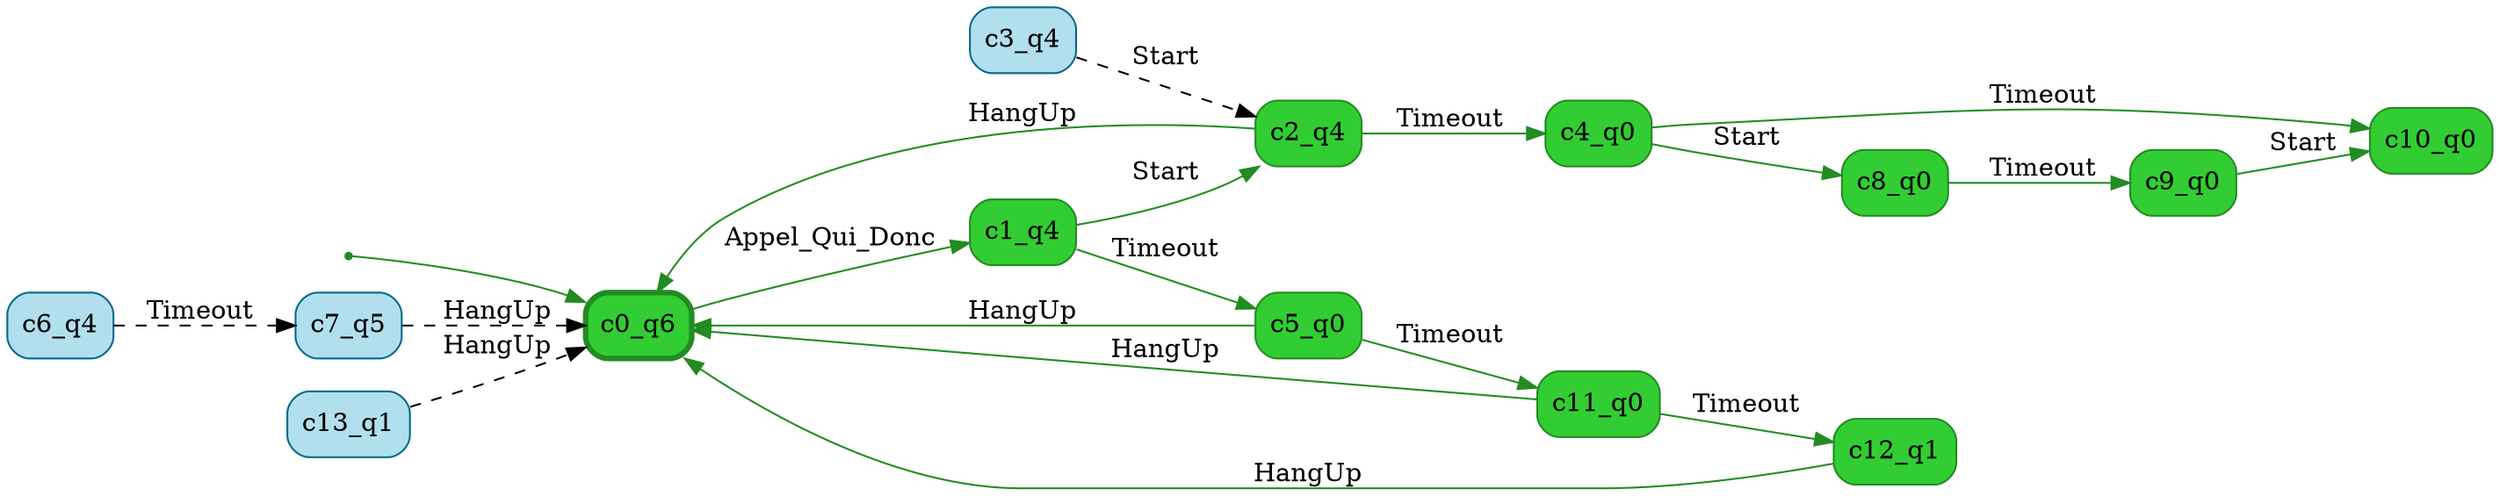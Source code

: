 digraph g {

	rankdir="LR"

	__invisible__[shape="point", color="forestgreen"]
	c0_q6[label="c0_q6", shape="box", style="rounded, filled", color="forestgreen", fillcolor="limegreen", penwidth=3] // Initial
	c1_q4[label="c1_q4", shape="box", style="rounded, filled", color="forestgreen", fillcolor="limegreen"]
	c2_q4[label="c2_q4", shape="box", style="rounded, filled", color="forestgreen", fillcolor="limegreen"]
	c4_q0[label="c4_q0", shape="box", style="rounded, filled", color="forestgreen", fillcolor="limegreen"]
	c8_q0[label="c8_q0", shape="box", style="rounded, filled", color="forestgreen", fillcolor="limegreen"]
	c9_q0[label="c9_q0", shape="box", style="rounded, filled", color="forestgreen", fillcolor="limegreen"]
	c10_q0[label="c10_q0", shape="box", style="rounded, filled", color="forestgreen", fillcolor="limegreen"]
	c5_q0[label="c5_q0", shape="box", style="rounded, filled", color="forestgreen", fillcolor="limegreen"]
	c11_q0[label="c11_q0", shape="box", style="rounded, filled", color="forestgreen", fillcolor="limegreen"]
	c12_q1[label="c12_q1", shape="box", style="rounded, filled", color="forestgreen", fillcolor="limegreen"]
	c3_q4[label="c3_q4", shape="box", style="rounded, filled", color="deepskyblue4", fillcolor="lightblue2"]
	c6_q4[label="c6_q4", shape="box", style="rounded, filled", color="deepskyblue4", fillcolor="lightblue2"]
	c7_q5[label="c7_q5", shape="box", style="rounded, filled", color="deepskyblue4", fillcolor="lightblue2"]
	c13_q1[label="c13_q1", shape="box", style="rounded, filled", color="deepskyblue4", fillcolor="lightblue2"]

	__invisible__ -> c0_q6[color="forestgreen"]
	c0_q6 -> c1_q4[label="Appel_Qui_Donc", color="forestgreen"]
	c1_q4 -> c2_q4[label="Start", color="forestgreen"]
	c2_q4 -> c4_q0[label="Timeout", color="forestgreen"]
	c4_q0 -> c8_q0[label="Start", color="forestgreen"]
	c8_q0 -> c9_q0[label="Timeout", color="forestgreen"]
	c9_q0 -> c10_q0[label="Start", color="forestgreen"]
	c4_q0 -> c10_q0[label="Timeout", color="forestgreen"]
	c2_q4 -> c0_q6[label="HangUp", color="forestgreen"]
	c1_q4 -> c5_q0[label="Timeout", color="forestgreen"]
	c5_q0 -> c11_q0[label="Timeout", color="forestgreen"]
	c11_q0 -> c12_q1[label="Timeout", color="forestgreen"]
	c12_q1 -> c0_q6[label="HangUp", color="forestgreen"]
	c11_q0 -> c0_q6[label="HangUp", color="forestgreen"]
	c5_q0 -> c0_q6[label="HangUp", color="forestgreen"]
	c3_q4 -> c2_q4[label="Start", color="black", style="dashed"]
	c6_q4 -> c7_q5[label="Timeout", color="black", style="dashed"]
	c7_q5 -> c0_q6[label="HangUp", color="black", style="dashed"]
	c13_q1 -> c0_q6[label="HangUp", color="black", style="dashed"]

}
